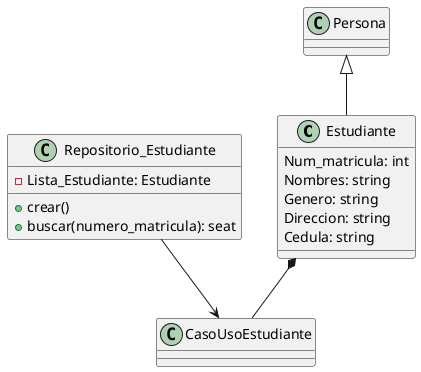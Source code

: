 @startuml

class Estudiante {
    Num_matricula: int
    Nombres: string
    Genero: string
    Direccion: string
    Cedula: string
}
class Repositorio_Estudiante{
  -Lista_Estudiante: Estudiante
  +crear()
  +buscar(numero_matricula): seat

}

Persona <|-- Estudiante
Repositorio_Estudiante  -->CasoUsoEstudiante
Estudiante *--CasoUsoEstudiante
@enduml